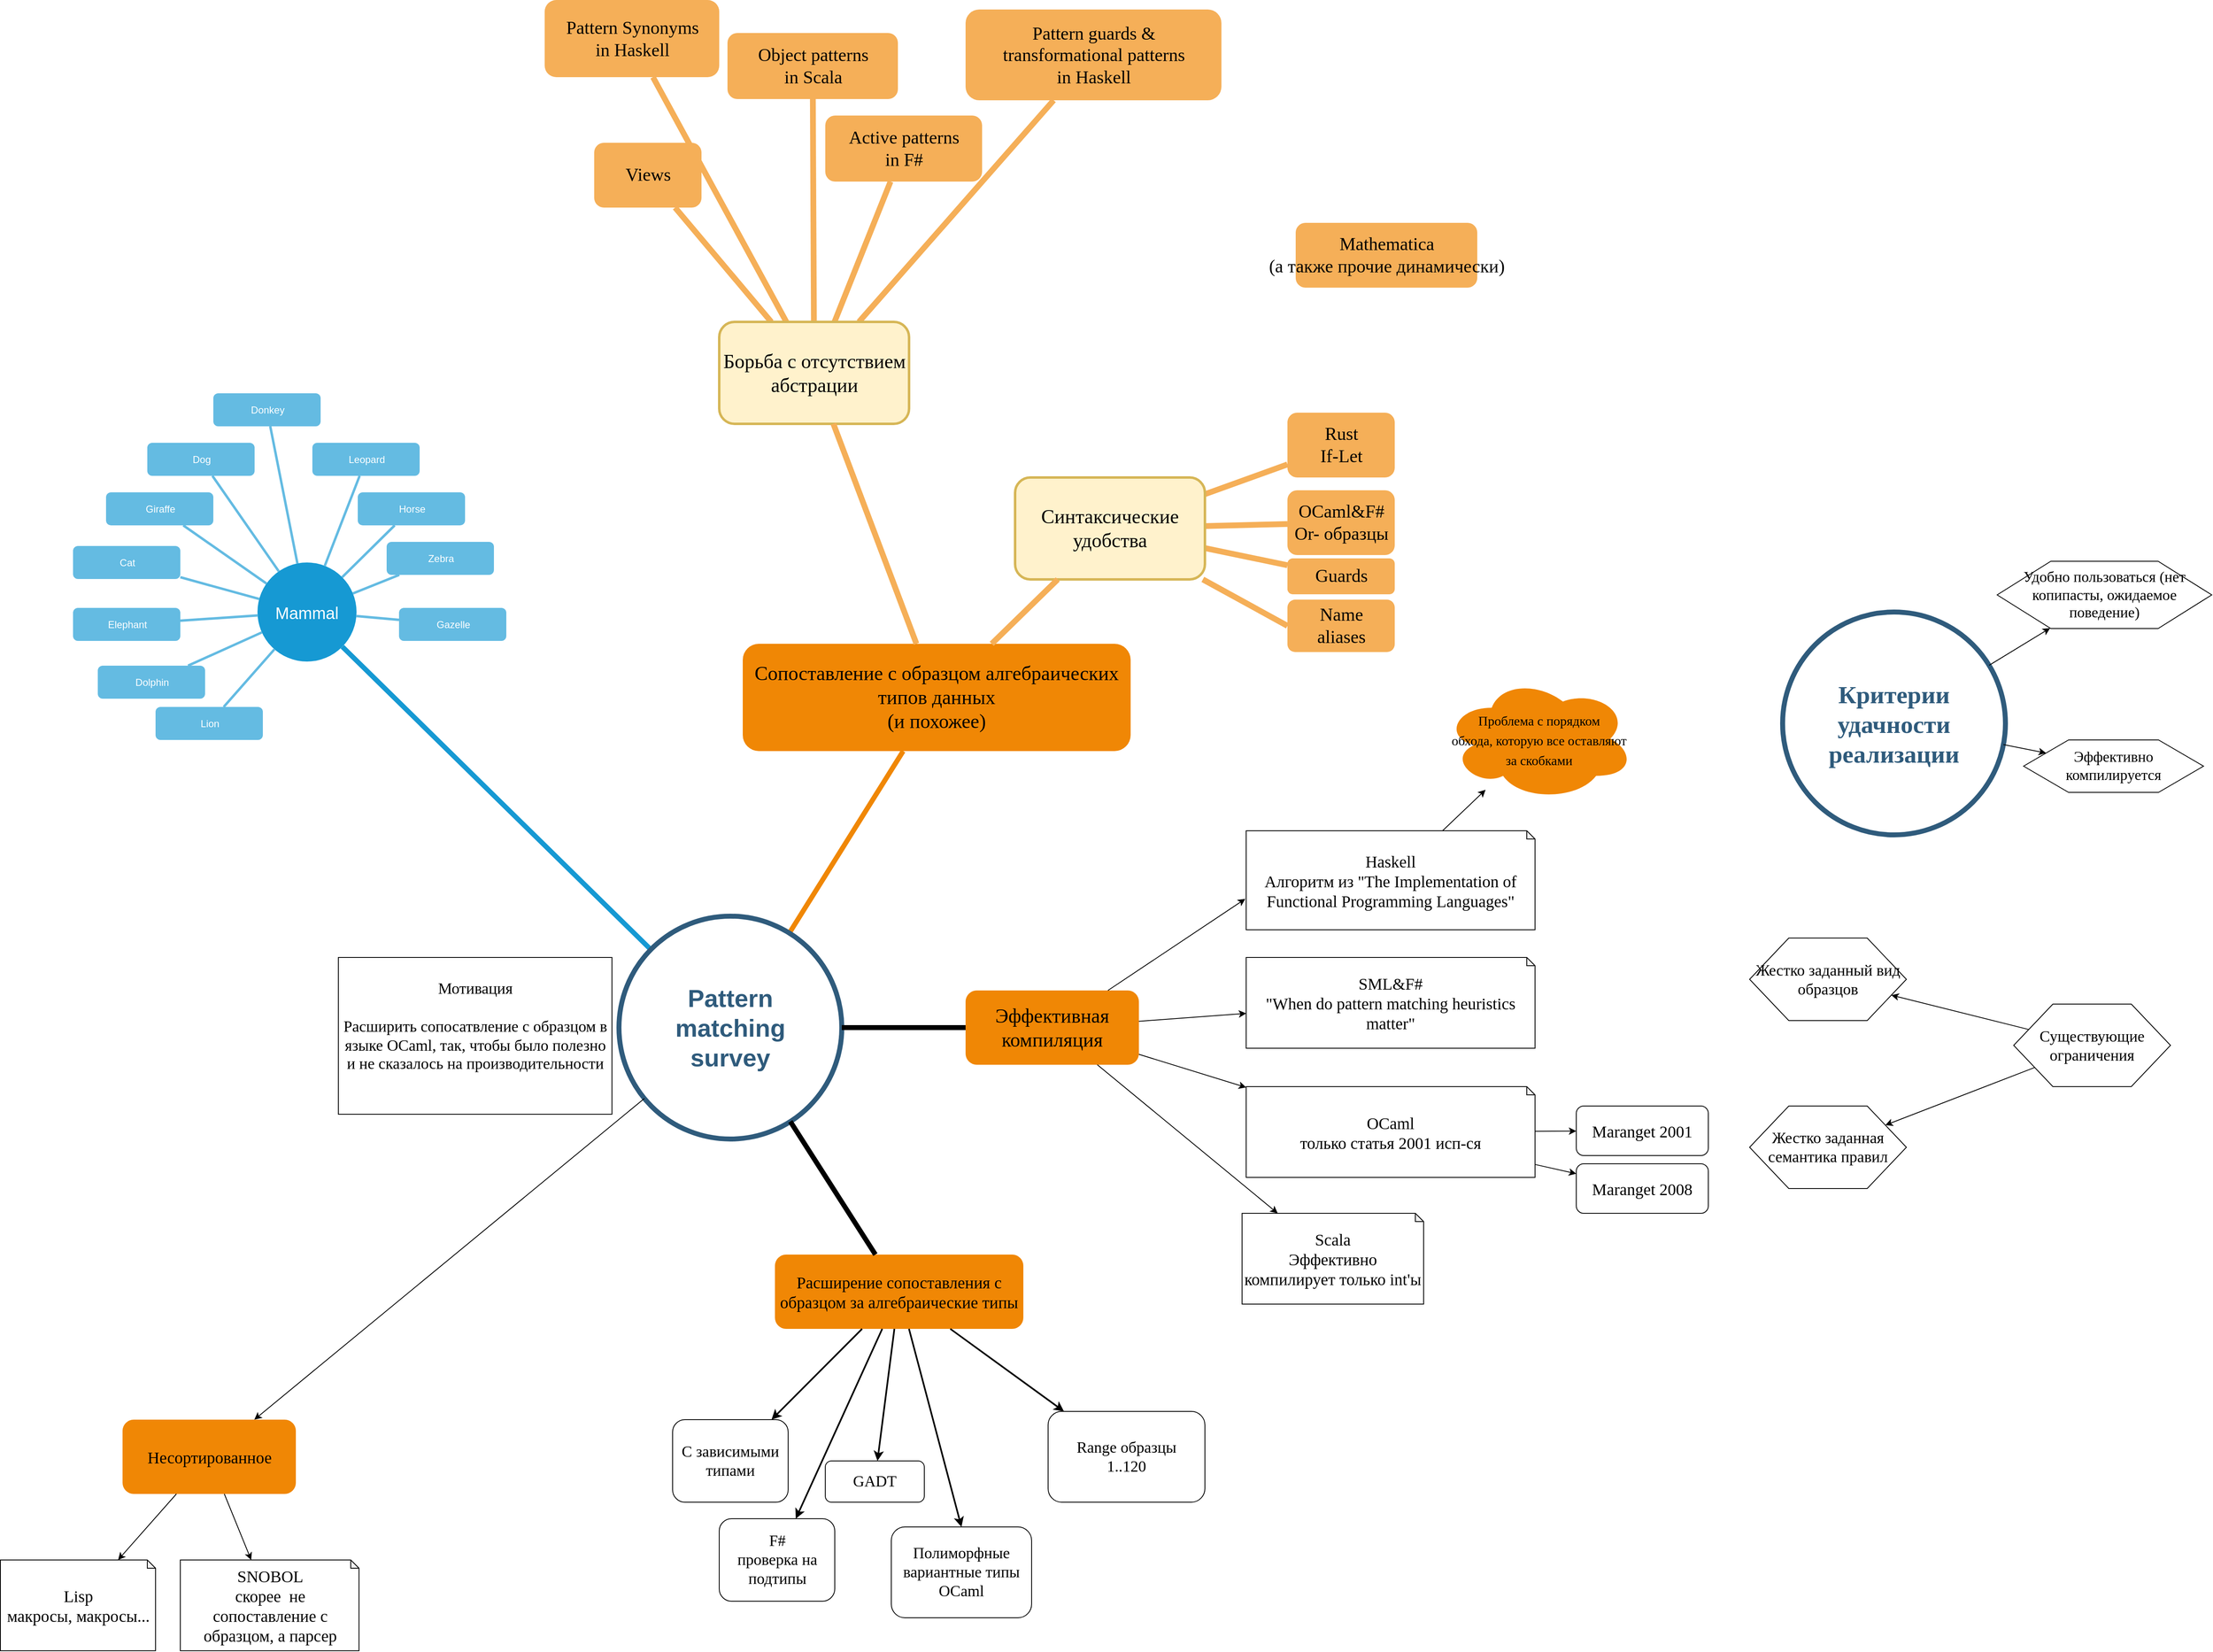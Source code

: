 <mxfile version="12.8.5" type="github">
  <diagram id="6a731a19-8d31-9384-78a2-239565b7b9f0" name="Page-1">
    <mxGraphModel dx="1177" dy="1851" grid="1" gridSize="10" guides="1" tooltips="1" connect="1" arrows="1" fold="1" page="1" pageScale="1" pageWidth="1169" pageHeight="827" background="#ffffff" math="0" shadow="0">
      <root>
        <mxCell id="0" />
        <mxCell id="1" parent="0" />
        <mxCell id="1350" value="Mammal" style="ellipse;whiteSpace=wrap;html=1;shadow=0;fontFamily=Helvetica;fontSize=20;fontColor=#FFFFFF;align=center;strokeWidth=3;fillColor=#1699D3;strokeColor=none;" parent="1" vertex="1">
          <mxGeometry x="542" y="291.5" width="120" height="120" as="geometry" />
        </mxCell>
        <mxCell id="1351" value="&lt;div style=&quot;font-size: 24px&quot;&gt;Сопоставление с образцом алгебраических типов данных&lt;br&gt;(и похожее)&lt;br&gt;&lt;/div&gt;" style="rounded=1;whiteSpace=wrap;html=1;shadow=0;fontFamily=Comic Sans MS;fontSize=24;fontColor=#000000;align=center;strokeWidth=3;fillColor=#F08705;strokeColor=none;gradientColor=none;" parent="1" vertex="1">
          <mxGeometry x="1130" y="390" width="470" height="130" as="geometry" />
        </mxCell>
        <mxCell id="1358" value="Dolphin" style="rounded=1;fillColor=#64BBE2;strokeColor=none;strokeWidth=3;shadow=0;html=1;fontColor=#FFFFFF;" parent="1" vertex="1">
          <mxGeometry x="348.5" y="416.5" width="130" height="40" as="geometry" />
        </mxCell>
        <mxCell id="1359" style="endArrow=none;strokeWidth=6;strokeColor=#1699D3;html=1;" parent="1" source="1515" target="1350" edge="1">
          <mxGeometry relative="1" as="geometry" />
        </mxCell>
        <mxCell id="1360" style="endArrow=none;strokeWidth=6;strokeColor=#f08705;html=1;" parent="1" source="1515" target="1351" edge="1">
          <mxGeometry relative="1" as="geometry" />
        </mxCell>
        <mxCell id="1367" value="Lion" style="rounded=1;fillColor=#64BBE2;strokeColor=none;strokeWidth=3;shadow=0;html=1;fontColor=#FFFFFF;" parent="1" vertex="1">
          <mxGeometry x="418.5" y="466.5" width="130" height="40" as="geometry" />
        </mxCell>
        <mxCell id="1368" value="Elephant" style="rounded=1;fillColor=#64BBE2;strokeColor=none;strokeWidth=3;shadow=0;html=1;fontColor=#FFFFFF;" parent="1" vertex="1">
          <mxGeometry x="318.5" y="346.5" width="130" height="40" as="geometry" />
        </mxCell>
        <mxCell id="1369" value="Cat" style="rounded=1;fillColor=#64BBE2;strokeColor=none;strokeWidth=3;shadow=0;html=1;fontColor=#FFFFFF;" parent="1" vertex="1">
          <mxGeometry x="318.5" y="271.5" width="130" height="40" as="geometry" />
        </mxCell>
        <mxCell id="1370" value="Giraffe" style="rounded=1;fillColor=#64BBE2;strokeColor=none;strokeWidth=3;shadow=0;html=1;fontColor=#FFFFFF;" parent="1" vertex="1">
          <mxGeometry x="358.5" y="206.5" width="130" height="40" as="geometry" />
        </mxCell>
        <mxCell id="1371" value="Dog" style="rounded=1;fillColor=#64BBE2;strokeColor=none;strokeWidth=3;shadow=0;html=1;fontColor=#FFFFFF;" parent="1" vertex="1">
          <mxGeometry x="408.5" y="146.5" width="130" height="40" as="geometry" />
        </mxCell>
        <mxCell id="1372" value="Donkey" style="rounded=1;fillColor=#64BBE2;strokeColor=none;strokeWidth=3;shadow=0;html=1;fontColor=#FFFFFF;" parent="1" vertex="1">
          <mxGeometry x="488.5" y="86.5" width="130" height="40" as="geometry" />
        </mxCell>
        <mxCell id="1373" value="Leopard" style="rounded=1;fillColor=#64BBE2;strokeColor=none;strokeWidth=3;shadow=0;html=1;fontColor=#FFFFFF;" parent="1" vertex="1">
          <mxGeometry x="608.5" y="146.5" width="130" height="40" as="geometry" />
        </mxCell>
        <mxCell id="1374" value="Horse" style="rounded=1;fillColor=#64BBE2;strokeColor=none;strokeWidth=3;shadow=0;html=1;fontColor=#FFFFFF;" parent="1" vertex="1">
          <mxGeometry x="663.5" y="206.5" width="130" height="40" as="geometry" />
        </mxCell>
        <mxCell id="1375" value="Zebra" style="rounded=1;fillColor=#64BBE2;strokeColor=none;strokeWidth=3;shadow=0;html=1;fontColor=#FFFFFF;" parent="1" vertex="1">
          <mxGeometry x="698.5" y="266.5" width="130" height="40" as="geometry" />
        </mxCell>
        <mxCell id="1376" value="Gazelle" style="rounded=1;fillColor=#64BBE2;strokeColor=none;strokeWidth=3;shadow=0;html=1;fontColor=#FFFFFF;" parent="1" vertex="1">
          <mxGeometry x="713.5" y="346.5" width="130" height="40" as="geometry" />
        </mxCell>
        <mxCell id="1377" value="" style="edgeStyle=none;endArrow=none;strokeWidth=3;strokeColor=#64BBE2;html=1;" parent="1" source="1350" target="1376" edge="1">
          <mxGeometry x="-221.5" y="56.5" width="100" height="100" as="geometry">
            <mxPoint x="-221.5" y="156.5" as="sourcePoint" />
            <mxPoint x="-121.5" y="56.5" as="targetPoint" />
          </mxGeometry>
        </mxCell>
        <mxCell id="1378" value="" style="edgeStyle=none;endArrow=none;strokeWidth=3;strokeColor=#64BBE2;html=1;" parent="1" source="1350" target="1367" edge="1">
          <mxGeometry x="-221.5" y="56.5" width="100" height="100" as="geometry">
            <mxPoint x="-221.5" y="156.5" as="sourcePoint" />
            <mxPoint x="-121.5" y="56.5" as="targetPoint" />
          </mxGeometry>
        </mxCell>
        <mxCell id="1379" value="" style="edgeStyle=none;endArrow=none;strokeWidth=3;strokeColor=#64BBE2;html=1;" parent="1" source="1350" target="1358" edge="1">
          <mxGeometry x="-221.5" y="56.5" width="100" height="100" as="geometry">
            <mxPoint x="-221.5" y="156.5" as="sourcePoint" />
            <mxPoint x="-121.5" y="56.5" as="targetPoint" />
          </mxGeometry>
        </mxCell>
        <mxCell id="1380" value="" style="edgeStyle=none;endArrow=none;strokeWidth=3;strokeColor=#64BBE2;html=1;" parent="1" source="1350" target="1368" edge="1">
          <mxGeometry x="-221.5" y="56.5" width="100" height="100" as="geometry">
            <mxPoint x="-221.5" y="156.5" as="sourcePoint" />
            <mxPoint x="-121.5" y="56.5" as="targetPoint" />
          </mxGeometry>
        </mxCell>
        <mxCell id="1381" value="" style="edgeStyle=none;endArrow=none;strokeWidth=3;strokeColor=#64BBE2;html=1;" parent="1" source="1350" target="1369" edge="1">
          <mxGeometry x="-221.5" y="56.5" width="100" height="100" as="geometry">
            <mxPoint x="-221.5" y="156.5" as="sourcePoint" />
            <mxPoint x="-121.5" y="56.5" as="targetPoint" />
          </mxGeometry>
        </mxCell>
        <mxCell id="1382" value="" style="edgeStyle=none;endArrow=none;strokeWidth=3;strokeColor=#64BBE2;html=1;" parent="1" source="1350" target="1370" edge="1">
          <mxGeometry x="-221.5" y="56.5" width="100" height="100" as="geometry">
            <mxPoint x="-221.5" y="156.5" as="sourcePoint" />
            <mxPoint x="-121.5" y="56.5" as="targetPoint" />
          </mxGeometry>
        </mxCell>
        <mxCell id="1383" value="" style="edgeStyle=none;endArrow=none;strokeWidth=3;strokeColor=#64BBE2;html=1;" parent="1" source="1350" target="1371" edge="1">
          <mxGeometry x="-221.5" y="56.5" width="100" height="100" as="geometry">
            <mxPoint x="-221.5" y="156.5" as="sourcePoint" />
            <mxPoint x="-121.5" y="56.5" as="targetPoint" />
          </mxGeometry>
        </mxCell>
        <mxCell id="1384" value="" style="edgeStyle=none;endArrow=none;strokeWidth=3;strokeColor=#64BBE2;html=1;" parent="1" source="1350" target="1372" edge="1">
          <mxGeometry x="-221.5" y="56.5" width="100" height="100" as="geometry">
            <mxPoint x="-221.5" y="156.5" as="sourcePoint" />
            <mxPoint x="-121.5" y="56.5" as="targetPoint" />
          </mxGeometry>
        </mxCell>
        <mxCell id="1385" value="" style="edgeStyle=none;endArrow=none;strokeWidth=3;strokeColor=#64BBE2;html=1;" parent="1" source="1350" target="1373" edge="1">
          <mxGeometry x="-221.5" y="56.5" width="100" height="100" as="geometry">
            <mxPoint x="-221.5" y="156.5" as="sourcePoint" />
            <mxPoint x="-121.5" y="56.5" as="targetPoint" />
          </mxGeometry>
        </mxCell>
        <mxCell id="1386" value="" style="edgeStyle=none;endArrow=none;strokeWidth=3;strokeColor=#64BBE2;html=1;" parent="1" source="1350" target="1374" edge="1">
          <mxGeometry x="-221.5" y="56.5" width="100" height="100" as="geometry">
            <mxPoint x="-221.5" y="156.5" as="sourcePoint" />
            <mxPoint x="-121.5" y="56.5" as="targetPoint" />
          </mxGeometry>
        </mxCell>
        <mxCell id="1387" value="" style="edgeStyle=none;endArrow=none;strokeWidth=3;strokeColor=#64BBE2;html=1;" parent="1" source="1350" target="1375" edge="1">
          <mxGeometry x="-221.5" y="56.5" width="100" height="100" as="geometry">
            <mxPoint x="-221.5" y="156.5" as="sourcePoint" />
            <mxPoint x="-121.5" y="56.5" as="targetPoint" />
          </mxGeometry>
        </mxCell>
        <mxCell id="1393" value="&lt;div&gt;Pattern guards &amp;amp; &lt;br&gt;transformational patterns&lt;/div&gt;&lt;div&gt;in Haskell&lt;/div&gt;" style="rounded=1;fillColor=#f5af58;strokeColor=none;strokeWidth=7;shadow=0;html=1;fontColor=#000000;fontSize=22;fontFamily=Comic Sans MS;" parent="1" vertex="1">
          <mxGeometry x="1400" y="-378.5" width="310" height="110" as="geometry" />
        </mxCell>
        <mxCell id="1394" value="Views" style="rounded=1;fillColor=#f5af58;strokeColor=none;strokeWidth=7;shadow=0;html=1;fontColor=#000000;fontSize=22;fontFamily=Comic Sans MS;" parent="1" vertex="1">
          <mxGeometry x="950" y="-217" width="130" height="78.5" as="geometry" />
        </mxCell>
        <mxCell id="1402" value="" style="edgeStyle=none;endArrow=none;strokeWidth=7;strokeColor=#F5AF58;html=1;fontSize=22;fontFamily=Comic Sans MS;" parent="1" source="H8tN7Wo9xz4285fO-3Jg-1550" target="8fD-62BuHi758IAnA8GY-1560" edge="1">
          <mxGeometry x="3.5" y="21.5" width="100" height="100" as="geometry">
            <mxPoint x="3.5" y="121.5" as="sourcePoint" />
            <mxPoint x="1016.177" y="241.5" as="targetPoint" />
          </mxGeometry>
        </mxCell>
        <mxCell id="1403" value="" style="edgeStyle=none;endArrow=none;strokeWidth=7;strokeColor=#F5AF58;html=1;fontSize=22;fontFamily=Comic Sans MS;" parent="1" source="H8tN7Wo9xz4285fO-3Jg-1550" target="8fD-62BuHi758IAnA8GY-1559" edge="1">
          <mxGeometry x="3.5" y="21.5" width="100" height="100" as="geometry">
            <mxPoint x="3.5" y="121.5" as="sourcePoint" />
            <mxPoint x="1046.771" y="181.5" as="targetPoint" />
          </mxGeometry>
        </mxCell>
        <mxCell id="1404" value="" style="edgeStyle=none;endArrow=none;strokeWidth=7;strokeColor=#F5AF58;html=1;fontSize=22;fontFamily=Comic Sans MS;" parent="1" source="H8tN7Wo9xz4285fO-3Jg-1550" target="8fD-62BuHi758IAnA8GY-1558" edge="1">
          <mxGeometry x="3.5" y="21.5" width="100" height="100" as="geometry">
            <mxPoint x="3.5" y="121.5" as="sourcePoint" />
            <mxPoint x="1108.861" y="121.5" as="targetPoint" />
          </mxGeometry>
        </mxCell>
        <mxCell id="1405" value="" style="edgeStyle=none;endArrow=none;strokeWidth=7;strokeColor=#F5AF58;html=1;fontSize=22;fontFamily=Comic Sans MS;" parent="1" source="H8tN7Wo9xz4285fO-3Jg-1550" target="1393" edge="1">
          <mxGeometry x="3.5" y="21.5" width="100" height="100" as="geometry">
            <mxPoint x="3.5" y="121.5" as="sourcePoint" />
            <mxPoint x="103.5" y="21.5" as="targetPoint" />
          </mxGeometry>
        </mxCell>
        <mxCell id="1406" value="" style="edgeStyle=none;endArrow=none;strokeWidth=7;strokeColor=#F5AF58;html=1;fontSize=22;fontFamily=Comic Sans MS;" parent="1" source="H8tN7Wo9xz4285fO-3Jg-1550" target="1394" edge="1">
          <mxGeometry x="3.5" y="21.5" width="100" height="100" as="geometry">
            <mxPoint x="3.5" y="121.5" as="sourcePoint" />
            <mxPoint x="103.5" y="21.5" as="targetPoint" />
          </mxGeometry>
        </mxCell>
        <mxCell id="1515" value="Pattern &lt;br&gt;matching &lt;br&gt;&lt;div&gt;survey&lt;/div&gt;" style="ellipse;whiteSpace=wrap;html=1;shadow=0;fontFamily=Helvetica;fontSize=30;fontColor=#2F5B7C;align=center;strokeColor=#2F5B7C;strokeWidth=6;fillColor=#FFFFFF;fontStyle=1;gradientColor=none;" parent="1" vertex="1">
          <mxGeometry x="980" y="720" width="270" height="270" as="geometry" />
        </mxCell>
        <mxCell id="8fD-62BuHi758IAnA8GY-1542" value="&lt;div style=&quot;font-size: 19px;&quot;&gt;Мотивация&lt;/div&gt;&lt;div style=&quot;font-size: 19px;&quot;&gt;&lt;br style=&quot;font-size: 19px;&quot;&gt;Расширить сопосатвление с образцом в языке OCaml, так, чтобы было полезно и не сказалось на производительности&lt;/div&gt;&lt;div style=&quot;font-size: 19px;&quot;&gt;&lt;br style=&quot;font-size: 19px;&quot;&gt;&lt;/div&gt;" style="rounded=0;whiteSpace=wrap;html=1;fontSize=19;fontFamily=Comic Sans MS;" parent="1" vertex="1">
          <mxGeometry x="640" y="770" width="331.5" height="190" as="geometry" />
        </mxCell>
        <mxCell id="8fD-62BuHi758IAnA8GY-1543" value="&lt;div style=&quot;font-size: 24px&quot;&gt;Эффективная&lt;br style=&quot;font-size: 24px&quot;&gt; компиляция&lt;/div&gt;" style="rounded=1;whiteSpace=wrap;html=1;shadow=0;fontFamily=Comic Sans MS;fontSize=20;fontColor=#000000;align=center;strokeWidth=3;fillColor=#F08705;strokeColor=none;gradientColor=none;rounded=1;" parent="1" vertex="1">
          <mxGeometry x="1400" y="810" width="210" height="90" as="geometry" />
        </mxCell>
        <mxCell id="8fD-62BuHi758IAnA8GY-1544" value="&lt;div&gt;Расширение сопоставления с образцом за алгебраические типы&lt;/div&gt;" style="rounded=1;whiteSpace=wrap;html=1;shadow=0;fontFamily=Comic Sans MS;fontSize=20;fontColor=#000000;align=center;strokeWidth=3;fillColor=#F08705;strokeColor=none;gradientColor=none;" parent="1" vertex="1">
          <mxGeometry x="1169" y="1130" width="301" height="90" as="geometry" />
        </mxCell>
        <mxCell id="8fD-62BuHi758IAnA8GY-1545" style="endArrow=none;strokeWidth=6;strokeColor=#000000;html=1;" parent="1" source="1515" target="8fD-62BuHi758IAnA8GY-1544" edge="1">
          <mxGeometry relative="1" as="geometry">
            <mxPoint x="1159.277" y="697.458" as="sourcePoint" />
            <mxPoint x="1237.621" y="516.481" as="targetPoint" />
          </mxGeometry>
        </mxCell>
        <mxCell id="8fD-62BuHi758IAnA8GY-1546" value="" style="html=1;strokeColor=#000000;fontSize=19;fontColor=#000000;strokeWidth=6;endArrow=none;endFill=0;" parent="1" source="1515" target="8fD-62BuHi758IAnA8GY-1543" edge="1">
          <mxGeometry width="50" height="50" relative="1" as="geometry">
            <mxPoint x="1480" y="720" as="sourcePoint" />
            <mxPoint x="1530" y="670" as="targetPoint" />
          </mxGeometry>
        </mxCell>
        <mxCell id="8fD-62BuHi758IAnA8GY-1547" value="Range образцы&lt;br&gt;1..120" style="rounded=1;whiteSpace=wrap;html=1;fontSize=19;fontColor=#000000;fontFamily=Comic Sans MS;" parent="1" vertex="1">
          <mxGeometry x="1500" y="1320" width="190" height="110" as="geometry" />
        </mxCell>
        <mxCell id="8fD-62BuHi758IAnA8GY-1552" value="&lt;div&gt;Полиморфные вариантные типы OCaml&lt;/div&gt;" style="rounded=1;whiteSpace=wrap;html=1;fontSize=19;fontColor=#000000;fontFamily=Comic Sans MS;" parent="1" vertex="1">
          <mxGeometry x="1310" y="1460" width="170" height="110" as="geometry" />
        </mxCell>
        <mxCell id="8fD-62BuHi758IAnA8GY-1553" value="GADT" style="rounded=1;whiteSpace=wrap;html=1;fontSize=19;fontColor=#000000;fontFamily=Comic Sans MS;" parent="1" vertex="1">
          <mxGeometry x="1230" y="1380" width="120" height="50" as="geometry" />
        </mxCell>
        <mxCell id="8fD-62BuHi758IAnA8GY-1554" value="&lt;div&gt;Критерии удачности реализации&lt;/div&gt;" style="ellipse;whiteSpace=wrap;html=1;shadow=0;fontFamily=Comic Sans MS;fontSize=30;fontColor=#2F5B7C;align=center;strokeColor=#2F5B7C;strokeWidth=6;fillColor=#FFFFFF;fontStyle=1;gradientColor=none;" parent="1" vertex="1">
          <mxGeometry x="2390" y="351.5" width="270" height="270" as="geometry" />
        </mxCell>
        <mxCell id="8fD-62BuHi758IAnA8GY-1555" value="&lt;div style=&quot;font-size: 18px;&quot;&gt;Удобно пользоваться (нет копипасты, ожидаемое поведение)&lt;br style=&quot;font-size: 18px;&quot;&gt;&lt;/div&gt;" style="shape=hexagon;perimeter=hexagonPerimeter2;whiteSpace=wrap;html=1;fontSize=18;fontColor=#000000;fontFamily=Comic Sans MS;" parent="1" vertex="1">
          <mxGeometry x="2650" y="290" width="260" height="81.5" as="geometry" />
        </mxCell>
        <mxCell id="8fD-62BuHi758IAnA8GY-1556" value="&lt;div style=&quot;font-size: 18px;&quot;&gt;Эффективно компилируется&lt;/div&gt;" style="shape=hexagon;perimeter=hexagonPerimeter2;whiteSpace=wrap;html=1;fontSize=18;fontColor=#000000;horizontal=1;fontFamily=Comic Sans MS;" parent="1" vertex="1">
          <mxGeometry x="2682" y="506.5" width="218" height="63.5" as="geometry" />
        </mxCell>
        <UserObject label="&lt;div&gt;Object patterns &lt;br&gt;&lt;/div&gt;&lt;div&gt;in Scala&lt;br&gt;&lt;/div&gt;" link="https://infoscience.epfl.ch/record/98468/files/MatchingObjectsWithPatterns-TR.pdf" id="8fD-62BuHi758IAnA8GY-1558">
          <mxCell style="rounded=1;fillColor=#f5af58;strokeColor=none;strokeWidth=7;shadow=0;html=1;fontColor=#000000;fontSize=22;fontFamily=Comic Sans MS;" parent="1" vertex="1">
            <mxGeometry x="1111.5" y="-350" width="206.5" height="80" as="geometry" />
          </mxCell>
        </UserObject>
        <mxCell id="8fD-62BuHi758IAnA8GY-1559" value="Active patterns &lt;br&gt;&lt;div&gt;in F#&lt;br&gt;&lt;/div&gt;" style="rounded=1;fillColor=#f5af58;strokeColor=none;strokeWidth=7;shadow=0;html=1;fontColor=#000000;fontSize=22;fontFamily=Comic Sans MS;" parent="1" vertex="1">
          <mxGeometry x="1230" y="-250" width="190" height="80" as="geometry" />
        </mxCell>
        <mxCell id="8fD-62BuHi758IAnA8GY-1560" value="Pattern Synonyms&lt;br&gt;&lt;div&gt;in Haskell&lt;/div&gt;" style="rounded=1;fillColor=#f5af58;strokeColor=none;strokeWidth=7;shadow=0;html=1;fontColor=#000000;fontSize=22;fontFamily=Comic Sans MS;" parent="1" vertex="1">
          <mxGeometry x="890" y="-390" width="211.5" height="93.5" as="geometry" />
        </mxCell>
        <mxCell id="bMdo5Hn-U5GAJIpTpXzk-1515" value="Жестко заданный вид образцов" style="shape=hexagon;perimeter=hexagonPerimeter2;whiteSpace=wrap;html=1;fontSize=19;fontColor=#000000;fontFamily=Comic Sans MS;" parent="1" vertex="1">
          <mxGeometry x="2350" y="746.5" width="190" height="100" as="geometry" />
        </mxCell>
        <mxCell id="bMdo5Hn-U5GAJIpTpXzk-1516" value="Жестко заданная семантика правил" style="shape=hexagon;perimeter=hexagonPerimeter2;whiteSpace=wrap;html=1;fontSize=19;fontColor=#000000;fontFamily=Comic Sans MS;" parent="1" vertex="1">
          <mxGeometry x="2350" y="950" width="190" height="100" as="geometry" />
        </mxCell>
        <mxCell id="bMdo5Hn-U5GAJIpTpXzk-1517" value="" style="endArrow=classic;html=1;fontFamily=Comic Sans MS;" parent="1" source="8fD-62BuHi758IAnA8GY-1554" target="8fD-62BuHi758IAnA8GY-1555" edge="1">
          <mxGeometry width="50" height="50" relative="1" as="geometry">
            <mxPoint x="2350" y="510" as="sourcePoint" />
            <mxPoint x="2400" y="460" as="targetPoint" />
          </mxGeometry>
        </mxCell>
        <mxCell id="bMdo5Hn-U5GAJIpTpXzk-1518" value="" style="endArrow=classic;html=1;fontFamily=Comic Sans MS;" parent="1" source="8fD-62BuHi758IAnA8GY-1554" target="8fD-62BuHi758IAnA8GY-1556" edge="1">
          <mxGeometry width="50" height="50" relative="1" as="geometry">
            <mxPoint x="2571.241" y="446.348" as="sourcePoint" />
            <mxPoint x="2704.194" y="367.493" as="targetPoint" />
          </mxGeometry>
        </mxCell>
        <mxCell id="bMdo5Hn-U5GAJIpTpXzk-1519" value="" style="endArrow=classic;html=1;fontFamily=Comic Sans MS;" parent="1" source="bMdo5Hn-U5GAJIpTpXzk-1521" target="bMdo5Hn-U5GAJIpTpXzk-1515" edge="1">
          <mxGeometry width="50" height="50" relative="1" as="geometry">
            <mxPoint x="1951.241" y="1066.348" as="sourcePoint" />
            <mxPoint x="2084.194" y="987.493" as="targetPoint" />
          </mxGeometry>
        </mxCell>
        <mxCell id="bMdo5Hn-U5GAJIpTpXzk-1520" value="" style="endArrow=classic;html=1;fontFamily=Comic Sans MS;" parent="1" source="bMdo5Hn-U5GAJIpTpXzk-1521" target="bMdo5Hn-U5GAJIpTpXzk-1516" edge="1">
          <mxGeometry width="50" height="50" relative="1" as="geometry">
            <mxPoint x="2213.06" y="923.142" as="sourcePoint" />
            <mxPoint x="2376.94" y="854.858" as="targetPoint" />
          </mxGeometry>
        </mxCell>
        <mxCell id="bMdo5Hn-U5GAJIpTpXzk-1521" value="&lt;div&gt;Существующие&lt;br&gt;&lt;/div&gt;&lt;div&gt;ограничения&lt;br&gt;&lt;/div&gt;" style="shape=hexagon;perimeter=hexagonPerimeter2;whiteSpace=wrap;html=1;fontSize=19;fontColor=#000000;fontFamily=Comic Sans MS;" parent="1" vertex="1">
          <mxGeometry x="2670" y="826.5" width="190" height="100" as="geometry" />
        </mxCell>
        <mxCell id="bMdo5Hn-U5GAJIpTpXzk-1522" value="" style="endArrow=classic;html=1;fontSize=24;horizontal=1;strokeWidth=2;" parent="1" source="8fD-62BuHi758IAnA8GY-1544" target="8fD-62BuHi758IAnA8GY-1553" edge="1">
          <mxGeometry width="50" height="50" relative="1" as="geometry">
            <mxPoint x="1720" y="1300" as="sourcePoint" />
            <mxPoint x="1770" y="1250" as="targetPoint" />
          </mxGeometry>
        </mxCell>
        <mxCell id="bMdo5Hn-U5GAJIpTpXzk-1523" value="" style="endArrow=classic;html=1;strokeWidth=2;fontSize=24;entryX=0.5;entryY=0;entryDx=0;entryDy=0;" parent="1" source="8fD-62BuHi758IAnA8GY-1544" target="8fD-62BuHi758IAnA8GY-1552" edge="1">
          <mxGeometry width="50" height="50" relative="1" as="geometry">
            <mxPoint x="1720" y="1300" as="sourcePoint" />
            <mxPoint x="1770" y="1250" as="targetPoint" />
          </mxGeometry>
        </mxCell>
        <UserObject label="Haskell&lt;br style=&quot;font-size: 20px;&quot;&gt;Алгоритм из &lt;span class=&quot;pl-c&quot; style=&quot;font-size: 20px;&quot;&gt;&quot;The Implementation of Functional Programming Languages&quot;&lt;/span&gt;" link="https://github.com/ghc/ghc/blob/master/compiler/deSugar/Match.hs" id="H8tN7Wo9xz4285fO-3Jg-1515">
          <mxCell style="shape=note;whiteSpace=wrap;html=1;backgroundOutline=1;darkOpacity=0.05;size=10;fontSize=20;fontFamily=Comic Sans MS;" vertex="1" parent="1">
            <mxGeometry x="1740" y="616.5" width="350" height="120" as="geometry" />
          </mxCell>
        </UserObject>
        <UserObject label="SML&amp;amp;F#&lt;br style=&quot;font-size: 20px&quot;&gt;&lt;div style=&quot;font-size: 20px&quot;&gt;&quot;When do pattern matching heuristics matter&quot;&lt;/div&gt;" link="https://api.semanticscholar.org/CorpusID:4491805" id="H8tN7Wo9xz4285fO-3Jg-1517">
          <mxCell style="shape=note;whiteSpace=wrap;html=1;backgroundOutline=1;darkOpacity=0.05;size=10;fontSize=20;fontFamily=Comic Sans MS;" vertex="1" parent="1">
            <mxGeometry x="1740" y="770" width="350" height="110" as="geometry" />
          </mxCell>
        </UserObject>
        <UserObject label="OCaml&lt;br&gt;только статья 2001 исп-ся" link="https://api.semanticscholar.org/CorpusID:4491805" id="H8tN7Wo9xz4285fO-3Jg-1518">
          <mxCell style="shape=note;whiteSpace=wrap;html=1;backgroundOutline=1;darkOpacity=0.05;size=10;fontSize=20;fontFamily=Comic Sans MS;" vertex="1" parent="1">
            <mxGeometry x="1740" y="926.5" width="350" height="110" as="geometry" />
          </mxCell>
        </UserObject>
        <mxCell id="H8tN7Wo9xz4285fO-3Jg-1519" value="Maranget 2001" style="rounded=1;whiteSpace=wrap;html=1;fontFamily=Comic Sans MS;fontSize=20;align=center;" vertex="1" parent="1">
          <mxGeometry x="2140" y="950" width="160" height="60" as="geometry" />
        </mxCell>
        <mxCell id="H8tN7Wo9xz4285fO-3Jg-1520" value="Maranget 2008" style="rounded=1;whiteSpace=wrap;html=1;fontFamily=Comic Sans MS;fontSize=20;align=center;" vertex="1" parent="1">
          <mxGeometry x="2140" y="1020" width="160" height="60" as="geometry" />
        </mxCell>
        <mxCell id="H8tN7Wo9xz4285fO-3Jg-1521" value="" style="endArrow=classic;html=1;fontFamily=Comic Sans MS;fontSize=20;" edge="1" parent="1" source="8fD-62BuHi758IAnA8GY-1543" target="H8tN7Wo9xz4285fO-3Jg-1517">
          <mxGeometry width="50" height="50" relative="1" as="geometry">
            <mxPoint x="1910" y="720" as="sourcePoint" />
            <mxPoint x="1960" y="670" as="targetPoint" />
          </mxGeometry>
        </mxCell>
        <mxCell id="H8tN7Wo9xz4285fO-3Jg-1522" value="" style="endArrow=classic;html=1;fontFamily=Comic Sans MS;fontSize=20;entryX=-0.003;entryY=0.688;entryDx=0;entryDy=0;entryPerimeter=0;" edge="1" parent="1" source="8fD-62BuHi758IAnA8GY-1543" target="H8tN7Wo9xz4285fO-3Jg-1515">
          <mxGeometry width="50" height="50" relative="1" as="geometry">
            <mxPoint x="1910" y="720" as="sourcePoint" />
            <mxPoint x="1960" y="670" as="targetPoint" />
          </mxGeometry>
        </mxCell>
        <mxCell id="H8tN7Wo9xz4285fO-3Jg-1523" value="" style="endArrow=classic;html=1;fontFamily=Comic Sans MS;fontSize=20;" edge="1" parent="1" source="8fD-62BuHi758IAnA8GY-1543" target="H8tN7Wo9xz4285fO-3Jg-1518">
          <mxGeometry width="50" height="50" relative="1" as="geometry">
            <mxPoint x="1668.718" y="855.193" as="sourcePoint" />
            <mxPoint x="1750" y="848.636" as="targetPoint" />
          </mxGeometry>
        </mxCell>
        <mxCell id="H8tN7Wo9xz4285fO-3Jg-1525" value="" style="endArrow=classic;html=1;fontFamily=Comic Sans MS;fontSize=20;" edge="1" parent="1" source="H8tN7Wo9xz4285fO-3Jg-1518" target="H8tN7Wo9xz4285fO-3Jg-1519">
          <mxGeometry width="50" height="50" relative="1" as="geometry">
            <mxPoint x="1910" y="720" as="sourcePoint" />
            <mxPoint x="1960" y="670" as="targetPoint" />
          </mxGeometry>
        </mxCell>
        <mxCell id="H8tN7Wo9xz4285fO-3Jg-1526" value="" style="endArrow=classic;html=1;fontFamily=Comic Sans MS;fontSize=20;" edge="1" parent="1" source="H8tN7Wo9xz4285fO-3Jg-1518" target="H8tN7Wo9xz4285fO-3Jg-1520">
          <mxGeometry width="50" height="50" relative="1" as="geometry">
            <mxPoint x="2114" y="1007.938" as="sourcePoint" />
            <mxPoint x="2150" y="1002.371" as="targetPoint" />
          </mxGeometry>
        </mxCell>
        <UserObject label="Lisp&lt;br&gt;макросы, макросы..." id="H8tN7Wo9xz4285fO-3Jg-1527">
          <mxCell style="shape=note;whiteSpace=wrap;html=1;backgroundOutline=1;darkOpacity=0.05;size=10;fontSize=20;fontFamily=Comic Sans MS;" vertex="1" parent="1">
            <mxGeometry x="230.5" y="1500" width="188" height="110" as="geometry" />
          </mxCell>
        </UserObject>
        <mxCell id="H8tN7Wo9xz4285fO-3Jg-1529" value="F#&lt;br&gt;проверка на &lt;br&gt;подтипы" style="rounded=1;whiteSpace=wrap;html=1;fontSize=19;fontColor=#000000;fontFamily=Comic Sans MS;" vertex="1" parent="1">
          <mxGeometry x="1101.5" y="1450" width="140" height="100" as="geometry" />
        </mxCell>
        <mxCell id="H8tN7Wo9xz4285fO-3Jg-1530" value="OCaml&amp;amp;F#&lt;br&gt;Or- образцы" style="rounded=1;fillColor=#f5af58;strokeColor=none;strokeWidth=7;shadow=0;html=1;fontColor=#000000;fontSize=22;fontFamily=Comic Sans MS;" vertex="1" parent="1">
          <mxGeometry x="1790" y="204" width="130" height="78.5" as="geometry" />
        </mxCell>
        <mxCell id="H8tN7Wo9xz4285fO-3Jg-1531" value="" style="edgeStyle=none;endArrow=none;strokeWidth=7;strokeColor=#F5AF58;html=1;fontSize=22;fontFamily=Comic Sans MS;" edge="1" parent="1" source="H8tN7Wo9xz4285fO-3Jg-1551" target="H8tN7Wo9xz4285fO-3Jg-1530">
          <mxGeometry x="13.5" y="31.5" width="100" height="100" as="geometry">
            <mxPoint x="1513.02" y="400" as="sourcePoint" />
            <mxPoint x="1680" y="321.361" as="targetPoint" />
          </mxGeometry>
        </mxCell>
        <mxCell id="H8tN7Wo9xz4285fO-3Jg-1532" value="" style="endArrow=classic;html=1;strokeWidth=2;fontSize=24;" edge="1" parent="1" source="8fD-62BuHi758IAnA8GY-1544" target="8fD-62BuHi758IAnA8GY-1547">
          <mxGeometry width="50" height="50" relative="1" as="geometry">
            <mxPoint x="1326.898" y="1230" as="sourcePoint" />
            <mxPoint x="1405" y="1470" as="targetPoint" />
          </mxGeometry>
        </mxCell>
        <mxCell id="H8tN7Wo9xz4285fO-3Jg-1533" value="" style="endArrow=classic;html=1;fontSize=24;horizontal=1;strokeWidth=2;" edge="1" parent="1" source="8fD-62BuHi758IAnA8GY-1544" target="H8tN7Wo9xz4285fO-3Jg-1529">
          <mxGeometry width="50" height="50" relative="1" as="geometry">
            <mxPoint x="1295.854" y="1230" as="sourcePoint" />
            <mxPoint x="1271.951" y="1330" as="targetPoint" />
          </mxGeometry>
        </mxCell>
        <mxCell id="H8tN7Wo9xz4285fO-3Jg-1534" value="" style="endArrow=classic;html=1;fontFamily=Comic Sans MS;fontSize=20;" edge="1" parent="1" source="1515" target="H8tN7Wo9xz4285fO-3Jg-1535">
          <mxGeometry width="50" height="50" relative="1" as="geometry">
            <mxPoint x="1620" y="897.396" as="sourcePoint" />
            <mxPoint x="1750" y="937.506" as="targetPoint" />
          </mxGeometry>
        </mxCell>
        <mxCell id="H8tN7Wo9xz4285fO-3Jg-1535" value="Несортированное" style="rounded=1;whiteSpace=wrap;html=1;shadow=0;fontFamily=Comic Sans MS;fontSize=20;fontColor=#000000;align=center;strokeWidth=3;fillColor=#F08705;strokeColor=none;gradientColor=none;rounded=1;" vertex="1" parent="1">
          <mxGeometry x="378.5" y="1330" width="210" height="90" as="geometry" />
        </mxCell>
        <mxCell id="H8tN7Wo9xz4285fO-3Jg-1536" value="" style="endArrow=classic;html=1;fontFamily=Comic Sans MS;fontSize=20;" edge="1" parent="1" source="H8tN7Wo9xz4285fO-3Jg-1535" target="H8tN7Wo9xz4285fO-3Jg-1527">
          <mxGeometry width="50" height="50" relative="1" as="geometry">
            <mxPoint x="1037.689" y="967.965" as="sourcePoint" />
            <mxPoint x="710" y="1330" as="targetPoint" />
          </mxGeometry>
        </mxCell>
        <mxCell id="H8tN7Wo9xz4285fO-3Jg-1537" value="Guards" style="rounded=1;fillColor=#f5af58;strokeColor=none;strokeWidth=7;shadow=0;html=1;fontColor=#000000;fontSize=22;fontFamily=Comic Sans MS;" vertex="1" parent="1">
          <mxGeometry x="1790" y="286.5" width="130" height="43.5" as="geometry" />
        </mxCell>
        <mxCell id="H8tN7Wo9xz4285fO-3Jg-1538" value="&lt;div&gt;Name &lt;br&gt;aliases&lt;/div&gt;" style="rounded=1;fillColor=#f5af58;strokeColor=none;strokeWidth=7;shadow=0;html=1;fontColor=#000000;fontSize=22;fontFamily=Comic Sans MS;" vertex="1" parent="1">
          <mxGeometry x="1790" y="336.5" width="130" height="63.5" as="geometry" />
        </mxCell>
        <mxCell id="H8tN7Wo9xz4285fO-3Jg-1540" value="" style="edgeStyle=none;endArrow=none;strokeWidth=7;strokeColor=#F5AF58;html=1;fontSize=22;fontFamily=Comic Sans MS;" edge="1" parent="1" source="H8tN7Wo9xz4285fO-3Jg-1551" target="H8tN7Wo9xz4285fO-3Jg-1537">
          <mxGeometry x="23.5" y="41.5" width="100" height="100" as="geometry">
            <mxPoint x="1610" y="439.181" as="sourcePoint" />
            <mxPoint x="1690" y="430.391" as="targetPoint" />
          </mxGeometry>
        </mxCell>
        <mxCell id="H8tN7Wo9xz4285fO-3Jg-1541" value="" style="edgeStyle=none;endArrow=none;strokeWidth=7;strokeColor=#F5AF58;html=1;fontSize=22;fontFamily=Comic Sans MS;entryX=0;entryY=0.5;entryDx=0;entryDy=0;" edge="1" parent="1" source="H8tN7Wo9xz4285fO-3Jg-1551" target="H8tN7Wo9xz4285fO-3Jg-1538">
          <mxGeometry x="33.5" y="51.5" width="100" height="100" as="geometry">
            <mxPoint x="1610" y="479.378" as="sourcePoint" />
            <mxPoint x="1690" y="484.273" as="targetPoint" />
          </mxGeometry>
        </mxCell>
        <mxCell id="H8tN7Wo9xz4285fO-3Jg-1542" value="C зависимыми&lt;br&gt;типами" style="rounded=1;whiteSpace=wrap;html=1;fontSize=19;fontColor=#000000;fontFamily=Comic Sans MS;" vertex="1" parent="1">
          <mxGeometry x="1045" y="1330" width="140" height="100" as="geometry" />
        </mxCell>
        <mxCell id="H8tN7Wo9xz4285fO-3Jg-1543" value="" style="endArrow=classic;html=1;fontSize=24;horizontal=1;strokeWidth=2;" edge="1" parent="1" source="8fD-62BuHi758IAnA8GY-1544" target="H8tN7Wo9xz4285fO-3Jg-1542">
          <mxGeometry width="50" height="50" relative="1" as="geometry">
            <mxPoint x="1309.008" y="1230" as="sourcePoint" />
            <mxPoint x="1204.269" y="1460" as="targetPoint" />
          </mxGeometry>
        </mxCell>
        <mxCell id="H8tN7Wo9xz4285fO-3Jg-1544" value="Rust&lt;br&gt;If-Let" style="rounded=1;fillColor=#f5af58;strokeColor=none;strokeWidth=7;shadow=0;html=1;fontColor=#000000;fontSize=22;fontFamily=Comic Sans MS;" vertex="1" parent="1">
          <mxGeometry x="1790" y="110" width="130" height="78.5" as="geometry" />
        </mxCell>
        <mxCell id="H8tN7Wo9xz4285fO-3Jg-1545" value="" style="edgeStyle=none;endArrow=none;strokeWidth=7;strokeColor=#F5AF58;html=1;fontSize=22;fontFamily=Comic Sans MS;" edge="1" parent="1" source="H8tN7Wo9xz4285fO-3Jg-1551" target="H8tN7Wo9xz4285fO-3Jg-1544">
          <mxGeometry x="23.5" y="41.5" width="100" height="100" as="geometry">
            <mxPoint x="1610" y="439.181" as="sourcePoint" />
            <mxPoint x="1690" y="430.391" as="targetPoint" />
          </mxGeometry>
        </mxCell>
        <UserObject label="Scala&lt;br&gt;Эффективно компилирует только int&#39;ы" link="https://api.semanticscholar.org/CorpusID:4491805" id="H8tN7Wo9xz4285fO-3Jg-1546">
          <mxCell style="shape=note;whiteSpace=wrap;html=1;backgroundOutline=1;darkOpacity=0.05;size=10;fontSize=20;fontFamily=Comic Sans MS;" vertex="1" parent="1">
            <mxGeometry x="1735" y="1080" width="220" height="110" as="geometry" />
          </mxCell>
        </UserObject>
        <mxCell id="H8tN7Wo9xz4285fO-3Jg-1547" value="" style="endArrow=classic;html=1;fontFamily=Comic Sans MS;fontSize=20;" edge="1" parent="1" source="8fD-62BuHi758IAnA8GY-1543" target="H8tN7Wo9xz4285fO-3Jg-1546">
          <mxGeometry width="50" height="50" relative="1" as="geometry">
            <mxPoint x="1620" y="897.396" as="sourcePoint" />
            <mxPoint x="1750" y="937.506" as="targetPoint" />
          </mxGeometry>
        </mxCell>
        <UserObject label="SNOBOL&lt;br&gt;скорее&amp;nbsp; не сопоставление с образцом, а парсер" link="http://snopy.sourceforge.net/user-guide.html" id="H8tN7Wo9xz4285fO-3Jg-1548">
          <mxCell style="shape=note;whiteSpace=wrap;html=1;backgroundOutline=1;darkOpacity=0.05;size=10;fontSize=20;fontFamily=Comic Sans MS;" vertex="1" parent="1">
            <mxGeometry x="448.5" y="1500" width="216.5" height="110" as="geometry" />
          </mxCell>
        </UserObject>
        <mxCell id="H8tN7Wo9xz4285fO-3Jg-1549" value="" style="endArrow=classic;html=1;fontFamily=Comic Sans MS;fontSize=20;" edge="1" parent="1" source="H8tN7Wo9xz4285fO-3Jg-1535" target="H8tN7Wo9xz4285fO-3Jg-1548">
          <mxGeometry width="50" height="50" relative="1" as="geometry">
            <mxPoint x="454.824" y="1430" as="sourcePoint" />
            <mxPoint x="386.068" y="1510" as="targetPoint" />
          </mxGeometry>
        </mxCell>
        <mxCell id="H8tN7Wo9xz4285fO-3Jg-1550" value="&lt;div&gt;Борьба с отсутствием абстрации&lt;/div&gt;" style="rounded=1;whiteSpace=wrap;html=1;shadow=0;fontFamily=Comic Sans MS;fontSize=24;align=center;strokeWidth=3;fillColor=#fff2cc;strokeColor=#d6b656;" vertex="1" parent="1">
          <mxGeometry x="1101.5" width="230" height="123.5" as="geometry" />
        </mxCell>
        <mxCell id="H8tN7Wo9xz4285fO-3Jg-1551" value="Синтаксические удобства" style="rounded=1;whiteSpace=wrap;html=1;shadow=0;fontFamily=Comic Sans MS;fontSize=24;align=center;strokeWidth=3;fillColor=#fff2cc;strokeColor=#d6b656;" vertex="1" parent="1">
          <mxGeometry x="1460" y="188.5" width="230" height="123.5" as="geometry" />
        </mxCell>
        <mxCell id="H8tN7Wo9xz4285fO-3Jg-1552" value="" style="edgeStyle=none;endArrow=none;strokeWidth=7;strokeColor=#F5AF58;html=1;fontSize=22;fontFamily=Comic Sans MS;" edge="1" parent="1" source="1351" target="H8tN7Wo9xz4285fO-3Jg-1550">
          <mxGeometry x="13.5" y="31.5" width="100" height="100" as="geometry">
            <mxPoint x="1280.757" y="10" as="sourcePoint" />
            <mxPoint x="1516.674" y="-258.5" as="targetPoint" />
          </mxGeometry>
        </mxCell>
        <mxCell id="H8tN7Wo9xz4285fO-3Jg-1553" value="" style="edgeStyle=none;endArrow=none;strokeWidth=7;strokeColor=#F5AF58;html=1;fontSize=22;fontFamily=Comic Sans MS;" edge="1" parent="1" source="1351" target="H8tN7Wo9xz4285fO-3Jg-1551">
          <mxGeometry x="23.5" y="41.5" width="100" height="100" as="geometry">
            <mxPoint x="1350.455" y="400" as="sourcePoint" />
            <mxPoint x="1249.818" y="133.5" as="targetPoint" />
          </mxGeometry>
        </mxCell>
        <mxCell id="H8tN7Wo9xz4285fO-3Jg-1554" value="Mathematica&lt;br&gt;(а также прочие динамически)" style="rounded=1;fillColor=#f5af58;strokeColor=none;strokeWidth=7;shadow=0;html=1;fontColor=#000000;fontSize=22;fontFamily=Comic Sans MS;" vertex="1" parent="1">
          <mxGeometry x="1800" y="-120" width="220" height="78.5" as="geometry" />
        </mxCell>
        <mxCell id="H8tN7Wo9xz4285fO-3Jg-1555" value="&lt;font style=&quot;font-size: 16px&quot;&gt;Проблема с порядком &lt;br&gt;обхода, которую все оставляют за скобками&lt;/font&gt;" style="ellipse;shape=cloud;whiteSpace=wrap;html=1;rounded=1;shadow=0;strokeWidth=3;fillColor=#F08705;fontFamily=Comic Sans MS;fontSize=20;strokeColor=none;" vertex="1" parent="1">
          <mxGeometry x="1980" y="430" width="230" height="150" as="geometry" />
        </mxCell>
        <mxCell id="H8tN7Wo9xz4285fO-3Jg-1556" value="" style="endArrow=classic;html=1;fontFamily=Comic Sans MS;fontSize=20;" edge="1" parent="1" source="H8tN7Wo9xz4285fO-3Jg-1515" target="H8tN7Wo9xz4285fO-3Jg-1555">
          <mxGeometry width="50" height="50" relative="1" as="geometry">
            <mxPoint x="2100" y="630" as="sourcePoint" />
            <mxPoint x="2150" y="580" as="targetPoint" />
          </mxGeometry>
        </mxCell>
      </root>
    </mxGraphModel>
  </diagram>
</mxfile>

